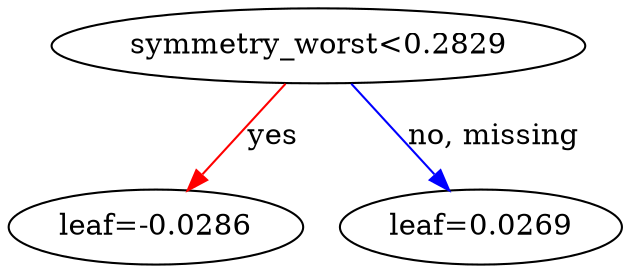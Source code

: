 digraph {
    graph [ rankdir=TB ]
    graph [ rankdir="UD" ]

    0 [ label="symmetry_worst<0.2829" ]
    0 -> 1 [label="yes" color="#FF0000"]
    0 -> 2 [label="no, missing" color="#0000FF"]

    1 [ label="leaf=-0.0286" ]

    2 [ label="leaf=0.0269" ]
}
